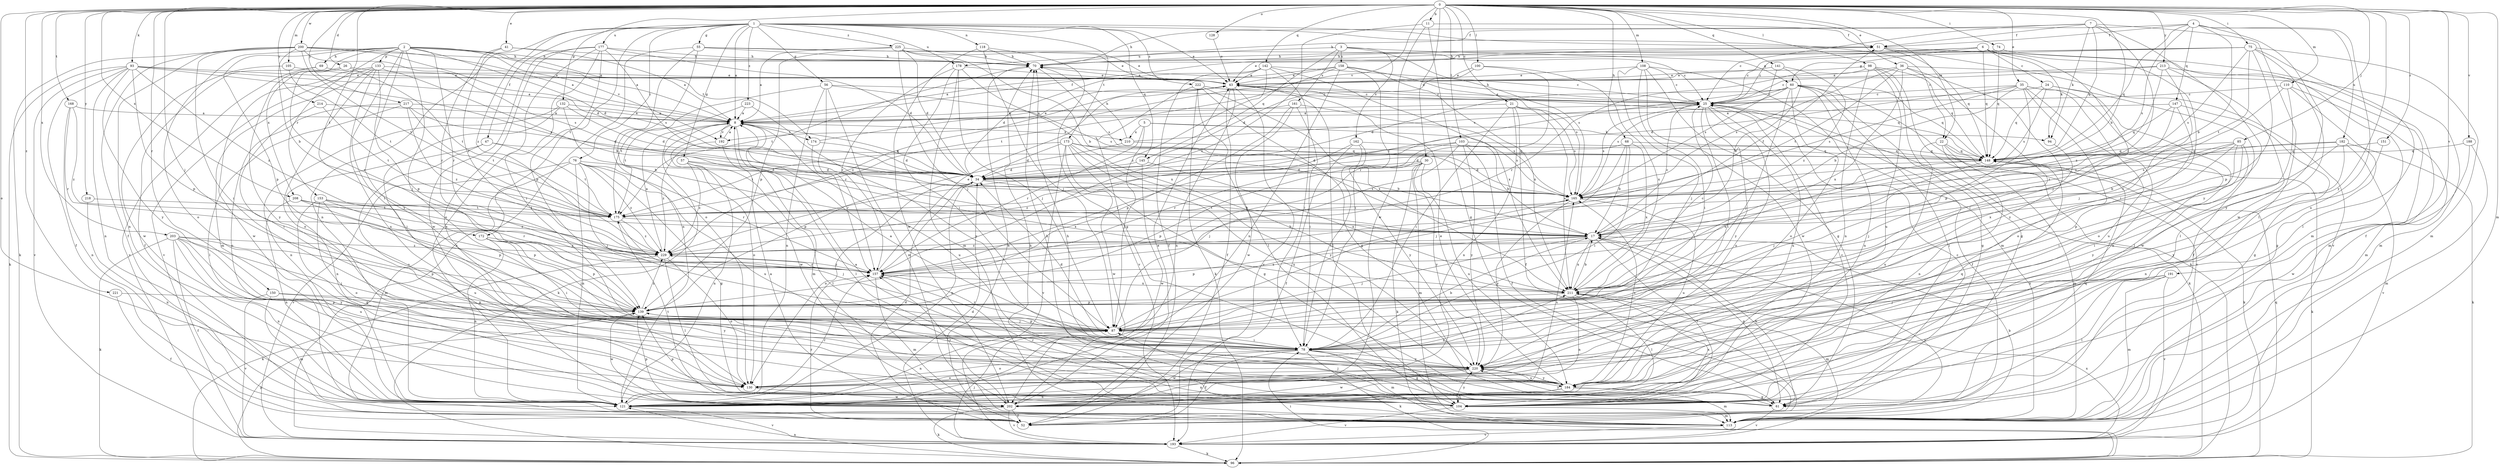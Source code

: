 strict digraph  {
0;
1;
2;
3;
4;
5;
6;
7;
8;
11;
17;
21;
22;
24;
25;
26;
30;
34;
35;
36;
41;
43;
47;
51;
52;
55;
56;
57;
60;
61;
68;
69;
70;
74;
75;
76;
78;
85;
87;
93;
94;
96;
98;
100;
103;
104;
105;
108;
110;
113;
118;
121;
128;
130;
132;
133;
139;
141;
142;
145;
147;
148;
150;
151;
153;
157;
158;
161;
162;
165;
168;
172;
173;
174;
175;
177;
178;
182;
184;
188;
191;
192;
193;
200;
202;
203;
208;
210;
211;
213;
214;
217;
218;
220;
221;
222;
223;
225;
229;
0 -> 11  [label=b];
0 -> 17  [label=b];
0 -> 21  [label=c];
0 -> 22  [label=c];
0 -> 26  [label=d];
0 -> 30  [label=d];
0 -> 35  [label=e];
0 -> 36  [label=e];
0 -> 41  [label=e];
0 -> 68  [label=h];
0 -> 74  [label=i];
0 -> 75  [label=i];
0 -> 85  [label=j];
0 -> 87  [label=j];
0 -> 93  [label=k];
0 -> 98  [label=l];
0 -> 100  [label=l];
0 -> 103  [label=l];
0 -> 105  [label=m];
0 -> 108  [label=m];
0 -> 110  [label=m];
0 -> 113  [label=m];
0 -> 128  [label=o];
0 -> 130  [label=o];
0 -> 132  [label=p];
0 -> 141  [label=q];
0 -> 142  [label=q];
0 -> 150  [label=r];
0 -> 151  [label=r];
0 -> 168  [label=t];
0 -> 172  [label=t];
0 -> 188  [label=v];
0 -> 191  [label=v];
0 -> 192  [label=v];
0 -> 200  [label=w];
0 -> 203  [label=x];
0 -> 208  [label=x];
0 -> 213  [label=y];
0 -> 214  [label=y];
0 -> 217  [label=y];
0 -> 218  [label=y];
0 -> 220  [label=y];
0 -> 221  [label=z];
1 -> 8  [label=a];
1 -> 22  [label=c];
1 -> 43  [label=e];
1 -> 47  [label=f];
1 -> 51  [label=f];
1 -> 55  [label=g];
1 -> 56  [label=g];
1 -> 57  [label=g];
1 -> 76  [label=i];
1 -> 118  [label=n];
1 -> 121  [label=n];
1 -> 145  [label=q];
1 -> 172  [label=t];
1 -> 173  [label=t];
1 -> 177  [label=u];
1 -> 178  [label=u];
1 -> 222  [label=z];
1 -> 223  [label=z];
1 -> 225  [label=z];
1 -> 229  [label=z];
2 -> 8  [label=a];
2 -> 34  [label=d];
2 -> 69  [label=h];
2 -> 70  [label=h];
2 -> 78  [label=i];
2 -> 87  [label=j];
2 -> 130  [label=o];
2 -> 133  [label=p];
2 -> 139  [label=p];
2 -> 153  [label=r];
2 -> 157  [label=r];
2 -> 174  [label=t];
2 -> 192  [label=v];
2 -> 208  [label=x];
2 -> 220  [label=y];
3 -> 60  [label=g];
3 -> 145  [label=q];
3 -> 158  [label=s];
3 -> 161  [label=s];
3 -> 162  [label=s];
3 -> 165  [label=s];
3 -> 178  [label=u];
4 -> 17  [label=b];
4 -> 51  [label=f];
4 -> 70  [label=h];
4 -> 147  [label=q];
4 -> 148  [label=q];
4 -> 165  [label=s];
4 -> 182  [label=u];
4 -> 184  [label=u];
4 -> 202  [label=w];
5 -> 87  [label=j];
5 -> 94  [label=k];
5 -> 157  [label=r];
5 -> 165  [label=s];
5 -> 210  [label=x];
6 -> 24  [label=c];
6 -> 25  [label=c];
6 -> 60  [label=g];
6 -> 70  [label=h];
6 -> 78  [label=i];
6 -> 87  [label=j];
6 -> 94  [label=k];
6 -> 148  [label=q];
7 -> 25  [label=c];
7 -> 51  [label=f];
7 -> 70  [label=h];
7 -> 94  [label=k];
7 -> 104  [label=l];
7 -> 148  [label=q];
7 -> 157  [label=r];
7 -> 220  [label=y];
8 -> 51  [label=f];
8 -> 96  [label=k];
8 -> 113  [label=m];
8 -> 130  [label=o];
8 -> 174  [label=t];
8 -> 184  [label=u];
8 -> 192  [label=v];
8 -> 202  [label=w];
8 -> 210  [label=x];
11 -> 51  [label=f];
11 -> 61  [label=g];
11 -> 157  [label=r];
11 -> 202  [label=w];
17 -> 25  [label=c];
17 -> 51  [label=f];
17 -> 61  [label=g];
17 -> 87  [label=j];
17 -> 104  [label=l];
17 -> 139  [label=p];
17 -> 193  [label=v];
17 -> 211  [label=x];
17 -> 229  [label=z];
21 -> 8  [label=a];
21 -> 52  [label=f];
21 -> 78  [label=i];
21 -> 121  [label=n];
21 -> 165  [label=s];
21 -> 211  [label=x];
22 -> 96  [label=k];
22 -> 113  [label=m];
22 -> 121  [label=n];
22 -> 148  [label=q];
22 -> 184  [label=u];
24 -> 25  [label=c];
24 -> 52  [label=f];
24 -> 130  [label=o];
24 -> 148  [label=q];
24 -> 165  [label=s];
25 -> 8  [label=a];
25 -> 43  [label=e];
25 -> 52  [label=f];
25 -> 70  [label=h];
25 -> 78  [label=i];
25 -> 96  [label=k];
25 -> 130  [label=o];
25 -> 165  [label=s];
25 -> 184  [label=u];
25 -> 220  [label=y];
26 -> 43  [label=e];
26 -> 157  [label=r];
26 -> 175  [label=t];
26 -> 220  [label=y];
30 -> 34  [label=d];
30 -> 96  [label=k];
30 -> 113  [label=m];
30 -> 139  [label=p];
30 -> 184  [label=u];
30 -> 220  [label=y];
30 -> 229  [label=z];
34 -> 8  [label=a];
34 -> 17  [label=b];
34 -> 121  [label=n];
34 -> 130  [label=o];
34 -> 165  [label=s];
35 -> 17  [label=b];
35 -> 25  [label=c];
35 -> 34  [label=d];
35 -> 104  [label=l];
35 -> 121  [label=n];
35 -> 130  [label=o];
35 -> 139  [label=p];
35 -> 165  [label=s];
35 -> 184  [label=u];
36 -> 43  [label=e];
36 -> 78  [label=i];
36 -> 113  [label=m];
36 -> 165  [label=s];
36 -> 175  [label=t];
36 -> 211  [label=x];
36 -> 220  [label=y];
41 -> 8  [label=a];
41 -> 70  [label=h];
41 -> 157  [label=r];
41 -> 229  [label=z];
43 -> 25  [label=c];
43 -> 52  [label=f];
43 -> 104  [label=l];
43 -> 121  [label=n];
43 -> 193  [label=v];
43 -> 229  [label=z];
47 -> 121  [label=n];
47 -> 130  [label=o];
47 -> 148  [label=q];
47 -> 175  [label=t];
51 -> 70  [label=h];
51 -> 113  [label=m];
51 -> 148  [label=q];
51 -> 193  [label=v];
52 -> 34  [label=d];
52 -> 70  [label=h];
52 -> 157  [label=r];
55 -> 25  [label=c];
55 -> 43  [label=e];
55 -> 70  [label=h];
55 -> 121  [label=n];
55 -> 130  [label=o];
55 -> 193  [label=v];
56 -> 25  [label=c];
56 -> 113  [label=m];
56 -> 121  [label=n];
56 -> 157  [label=r];
56 -> 165  [label=s];
56 -> 175  [label=t];
57 -> 34  [label=d];
57 -> 104  [label=l];
57 -> 121  [label=n];
57 -> 211  [label=x];
57 -> 229  [label=z];
60 -> 25  [label=c];
60 -> 34  [label=d];
60 -> 61  [label=g];
60 -> 87  [label=j];
60 -> 104  [label=l];
60 -> 121  [label=n];
60 -> 130  [label=o];
60 -> 148  [label=q];
60 -> 165  [label=s];
60 -> 175  [label=t];
60 -> 193  [label=v];
61 -> 17  [label=b];
61 -> 25  [label=c];
61 -> 70  [label=h];
61 -> 139  [label=p];
61 -> 148  [label=q];
61 -> 193  [label=v];
61 -> 220  [label=y];
68 -> 17  [label=b];
68 -> 34  [label=d];
68 -> 78  [label=i];
68 -> 87  [label=j];
68 -> 148  [label=q];
68 -> 211  [label=x];
69 -> 43  [label=e];
69 -> 52  [label=f];
69 -> 193  [label=v];
70 -> 43  [label=e];
70 -> 165  [label=s];
70 -> 175  [label=t];
74 -> 52  [label=f];
74 -> 70  [label=h];
74 -> 148  [label=q];
75 -> 25  [label=c];
75 -> 43  [label=e];
75 -> 70  [label=h];
75 -> 104  [label=l];
75 -> 113  [label=m];
75 -> 139  [label=p];
75 -> 165  [label=s];
75 -> 175  [label=t];
75 -> 220  [label=y];
76 -> 34  [label=d];
76 -> 61  [label=g];
76 -> 87  [label=j];
76 -> 113  [label=m];
76 -> 121  [label=n];
76 -> 157  [label=r];
76 -> 184  [label=u];
76 -> 193  [label=v];
76 -> 229  [label=z];
78 -> 8  [label=a];
78 -> 17  [label=b];
78 -> 34  [label=d];
78 -> 52  [label=f];
78 -> 61  [label=g];
78 -> 96  [label=k];
78 -> 113  [label=m];
78 -> 130  [label=o];
78 -> 202  [label=w];
78 -> 220  [label=y];
85 -> 17  [label=b];
85 -> 78  [label=i];
85 -> 139  [label=p];
85 -> 148  [label=q];
85 -> 165  [label=s];
85 -> 211  [label=x];
85 -> 220  [label=y];
87 -> 78  [label=i];
87 -> 121  [label=n];
87 -> 139  [label=p];
87 -> 157  [label=r];
87 -> 165  [label=s];
93 -> 8  [label=a];
93 -> 43  [label=e];
93 -> 52  [label=f];
93 -> 96  [label=k];
93 -> 121  [label=n];
93 -> 139  [label=p];
93 -> 165  [label=s];
93 -> 193  [label=v];
93 -> 220  [label=y];
93 -> 229  [label=z];
94 -> 87  [label=j];
96 -> 78  [label=i];
96 -> 121  [label=n];
96 -> 139  [label=p];
98 -> 43  [label=e];
98 -> 61  [label=g];
98 -> 96  [label=k];
98 -> 121  [label=n];
98 -> 148  [label=q];
98 -> 157  [label=r];
98 -> 184  [label=u];
100 -> 34  [label=d];
100 -> 43  [label=e];
100 -> 157  [label=r];
100 -> 211  [label=x];
103 -> 17  [label=b];
103 -> 34  [label=d];
103 -> 52  [label=f];
103 -> 87  [label=j];
103 -> 148  [label=q];
103 -> 157  [label=r];
103 -> 220  [label=y];
104 -> 8  [label=a];
104 -> 25  [label=c];
104 -> 70  [label=h];
104 -> 87  [label=j];
104 -> 113  [label=m];
104 -> 157  [label=r];
104 -> 193  [label=v];
104 -> 211  [label=x];
104 -> 220  [label=y];
105 -> 43  [label=e];
105 -> 175  [label=t];
105 -> 202  [label=w];
108 -> 25  [label=c];
108 -> 43  [label=e];
108 -> 61  [label=g];
108 -> 78  [label=i];
108 -> 87  [label=j];
108 -> 113  [label=m];
108 -> 202  [label=w];
110 -> 25  [label=c];
110 -> 61  [label=g];
110 -> 113  [label=m];
110 -> 202  [label=w];
110 -> 211  [label=x];
113 -> 8  [label=a];
113 -> 17  [label=b];
113 -> 70  [label=h];
113 -> 193  [label=v];
118 -> 61  [label=g];
118 -> 70  [label=h];
118 -> 87  [label=j];
118 -> 202  [label=w];
121 -> 157  [label=r];
121 -> 193  [label=v];
128 -> 43  [label=e];
130 -> 202  [label=w];
130 -> 211  [label=x];
132 -> 8  [label=a];
132 -> 17  [label=b];
132 -> 34  [label=d];
132 -> 78  [label=i];
132 -> 121  [label=n];
133 -> 17  [label=b];
133 -> 43  [label=e];
133 -> 113  [label=m];
133 -> 130  [label=o];
133 -> 139  [label=p];
133 -> 184  [label=u];
133 -> 193  [label=v];
133 -> 202  [label=w];
139 -> 87  [label=j];
139 -> 202  [label=w];
139 -> 229  [label=z];
141 -> 17  [label=b];
141 -> 43  [label=e];
141 -> 165  [label=s];
141 -> 229  [label=z];
142 -> 25  [label=c];
142 -> 34  [label=d];
142 -> 43  [label=e];
142 -> 52  [label=f];
142 -> 78  [label=i];
142 -> 211  [label=x];
142 -> 229  [label=z];
145 -> 34  [label=d];
145 -> 202  [label=w];
145 -> 211  [label=x];
147 -> 8  [label=a];
147 -> 61  [label=g];
147 -> 78  [label=i];
147 -> 148  [label=q];
147 -> 229  [label=z];
148 -> 34  [label=d];
148 -> 87  [label=j];
148 -> 96  [label=k];
148 -> 211  [label=x];
150 -> 113  [label=m];
150 -> 139  [label=p];
150 -> 193  [label=v];
150 -> 220  [label=y];
151 -> 148  [label=q];
151 -> 220  [label=y];
153 -> 61  [label=g];
153 -> 130  [label=o];
153 -> 139  [label=p];
153 -> 175  [label=t];
153 -> 184  [label=u];
153 -> 229  [label=z];
157 -> 43  [label=e];
157 -> 113  [label=m];
157 -> 211  [label=x];
157 -> 229  [label=z];
158 -> 8  [label=a];
158 -> 43  [label=e];
158 -> 78  [label=i];
158 -> 121  [label=n];
158 -> 165  [label=s];
158 -> 175  [label=t];
158 -> 211  [label=x];
161 -> 8  [label=a];
161 -> 78  [label=i];
161 -> 139  [label=p];
161 -> 165  [label=s];
161 -> 202  [label=w];
162 -> 52  [label=f];
162 -> 78  [label=i];
162 -> 148  [label=q];
162 -> 157  [label=r];
162 -> 220  [label=y];
165 -> 175  [label=t];
165 -> 184  [label=u];
165 -> 220  [label=y];
168 -> 8  [label=a];
168 -> 121  [label=n];
168 -> 157  [label=r];
168 -> 229  [label=z];
172 -> 78  [label=i];
172 -> 87  [label=j];
172 -> 121  [label=n];
172 -> 139  [label=p];
172 -> 229  [label=z];
173 -> 17  [label=b];
173 -> 34  [label=d];
173 -> 61  [label=g];
173 -> 148  [label=q];
173 -> 175  [label=t];
173 -> 184  [label=u];
173 -> 193  [label=v];
173 -> 202  [label=w];
173 -> 220  [label=y];
174 -> 34  [label=d];
174 -> 43  [label=e];
174 -> 157  [label=r];
175 -> 17  [label=b];
175 -> 87  [label=j];
175 -> 229  [label=z];
177 -> 34  [label=d];
177 -> 70  [label=h];
177 -> 78  [label=i];
177 -> 121  [label=n];
177 -> 130  [label=o];
177 -> 139  [label=p];
177 -> 165  [label=s];
177 -> 202  [label=w];
178 -> 43  [label=e];
178 -> 78  [label=i];
178 -> 87  [label=j];
178 -> 113  [label=m];
178 -> 157  [label=r];
178 -> 211  [label=x];
182 -> 78  [label=i];
182 -> 96  [label=k];
182 -> 121  [label=n];
182 -> 148  [label=q];
182 -> 165  [label=s];
182 -> 193  [label=v];
184 -> 43  [label=e];
184 -> 61  [label=g];
184 -> 104  [label=l];
184 -> 113  [label=m];
184 -> 121  [label=n];
184 -> 148  [label=q];
184 -> 165  [label=s];
184 -> 220  [label=y];
188 -> 113  [label=m];
188 -> 148  [label=q];
188 -> 202  [label=w];
191 -> 87  [label=j];
191 -> 104  [label=l];
191 -> 113  [label=m];
191 -> 193  [label=v];
191 -> 211  [label=x];
192 -> 8  [label=a];
192 -> 104  [label=l];
192 -> 229  [label=z];
193 -> 34  [label=d];
193 -> 87  [label=j];
193 -> 96  [label=k];
193 -> 148  [label=q];
193 -> 211  [label=x];
200 -> 8  [label=a];
200 -> 17  [label=b];
200 -> 34  [label=d];
200 -> 52  [label=f];
200 -> 70  [label=h];
200 -> 78  [label=i];
200 -> 96  [label=k];
200 -> 121  [label=n];
200 -> 165  [label=s];
200 -> 175  [label=t];
202 -> 43  [label=e];
202 -> 52  [label=f];
202 -> 96  [label=k];
202 -> 139  [label=p];
202 -> 157  [label=r];
202 -> 165  [label=s];
202 -> 175  [label=t];
202 -> 193  [label=v];
203 -> 52  [label=f];
203 -> 87  [label=j];
203 -> 96  [label=k];
203 -> 121  [label=n];
203 -> 139  [label=p];
203 -> 184  [label=u];
203 -> 220  [label=y];
203 -> 229  [label=z];
208 -> 121  [label=n];
208 -> 139  [label=p];
208 -> 157  [label=r];
208 -> 175  [label=t];
210 -> 25  [label=c];
210 -> 70  [label=h];
210 -> 139  [label=p];
210 -> 148  [label=q];
211 -> 17  [label=b];
211 -> 25  [label=c];
211 -> 104  [label=l];
211 -> 113  [label=m];
211 -> 121  [label=n];
211 -> 139  [label=p];
213 -> 25  [label=c];
213 -> 43  [label=e];
213 -> 87  [label=j];
213 -> 104  [label=l];
213 -> 113  [label=m];
213 -> 229  [label=z];
214 -> 8  [label=a];
214 -> 78  [label=i];
214 -> 175  [label=t];
217 -> 8  [label=a];
217 -> 34  [label=d];
217 -> 104  [label=l];
217 -> 130  [label=o];
217 -> 175  [label=t];
217 -> 229  [label=z];
218 -> 121  [label=n];
218 -> 175  [label=t];
220 -> 121  [label=n];
220 -> 130  [label=o];
220 -> 184  [label=u];
220 -> 202  [label=w];
221 -> 52  [label=f];
221 -> 139  [label=p];
222 -> 25  [label=c];
222 -> 61  [label=g];
222 -> 96  [label=k];
222 -> 104  [label=l];
222 -> 148  [label=q];
222 -> 193  [label=v];
222 -> 211  [label=x];
223 -> 8  [label=a];
223 -> 175  [label=t];
223 -> 220  [label=y];
225 -> 8  [label=a];
225 -> 17  [label=b];
225 -> 34  [label=d];
225 -> 43  [label=e];
225 -> 70  [label=h];
225 -> 87  [label=j];
225 -> 139  [label=p];
229 -> 8  [label=a];
229 -> 96  [label=k];
229 -> 104  [label=l];
229 -> 130  [label=o];
229 -> 157  [label=r];
}
